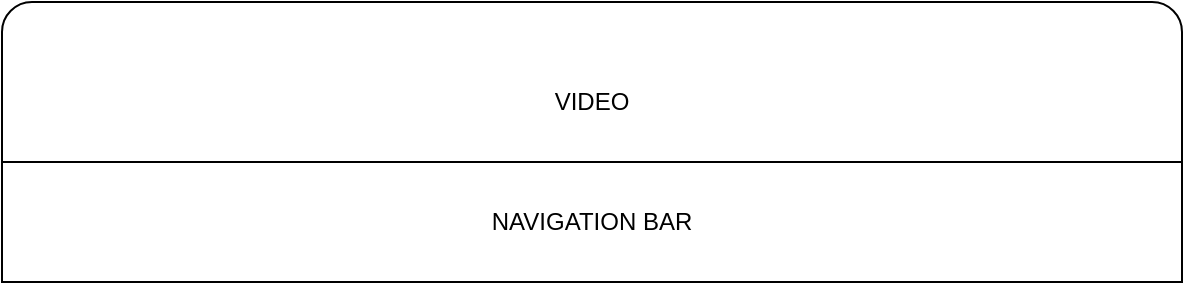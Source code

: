<mxfile>
    <diagram id="DxMLIatnnR3R6_LdLlKm" name="Page-1">
        <mxGraphModel dx="1002" dy="563" grid="1" gridSize="10" guides="1" tooltips="1" connect="1" arrows="1" fold="1" page="1" pageScale="1" pageWidth="850" pageHeight="1100" math="0" shadow="0">
            <root>
                <mxCell id="0"/>
                <mxCell id="1" parent="0"/>
                <mxCell id="3" value="VIDEO" style="rounded=1;whiteSpace=wrap;html=1;" vertex="1" parent="1">
                    <mxGeometry x="110" y="40" width="590" height="100" as="geometry"/>
                </mxCell>
                <mxCell id="4" value="NAVIGATION BAR" style="rounded=0;whiteSpace=wrap;html=1;" vertex="1" parent="1">
                    <mxGeometry x="110" y="120" width="590" height="60" as="geometry"/>
                </mxCell>
            </root>
        </mxGraphModel>
    </diagram>
</mxfile>